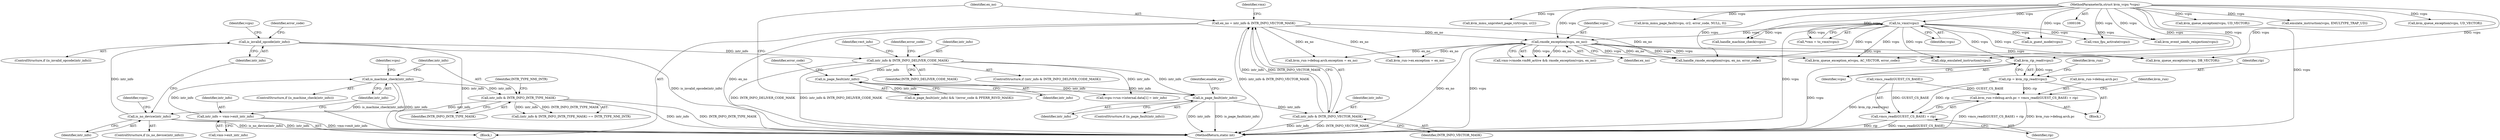 digraph "0_linux_ef85b67385436ddc1998f45f1d6a210f935b3388@pointer" {
"1000410" [label="(Call,kvm_rip_read(vcpu))"];
"1000310" [label="(Call,rmode_exception(vcpu, ex_no))"];
"1000112" [label="(Call,to_vmx(vcpu))"];
"1000107" [label="(MethodParameterIn,struct kvm_vcpu *vcpu)"];
"1000298" [label="(Call,ex_no = intr_info & INTR_INFO_VECTOR_MASK)"];
"1000300" [label="(Call,intr_info & INTR_INFO_VECTOR_MASK)"];
"1000273" [label="(Call,is_page_fault(intr_info))"];
"1000205" [label="(Call,is_page_fault(intr_info))"];
"1000191" [label="(Call,intr_info & INTR_INFO_DELIVER_CODE_MASK)"];
"1000161" [label="(Call,is_invalid_opcode(intr_info))"];
"1000153" [label="(Call,is_no_device(intr_info))"];
"1000146" [label="(Call,intr_info & INTR_INFO_INTR_TYPE_MASK)"];
"1000139" [label="(Call,is_machine_check(intr_info))"];
"1000133" [label="(Call,intr_info = vmx->exit_intr_info)"];
"1000408" [label="(Call,rip = kvm_rip_read(vcpu))"];
"1000412" [label="(Call,kvm_run->debug.arch.pc = vmcs_readl(GUEST_CS_BASE) + rip)"];
"1000420" [label="(Call,vmcs_readl(GUEST_CS_BASE) + rip)"];
"1000457" [label="(MethodReturn,static int)"];
"1000168" [label="(Call,kvm_queue_exception(vcpu, UD_VECTOR))"];
"1000205" [label="(Call,is_page_fault(intr_info))"];
"1000154" [label="(Identifier,intr_info)"];
"1000142" [label="(Call,handle_machine_check(vcpu))"];
"1000201" [label="(Identifier,vect_info)"];
"1000135" [label="(Call,vmx->exit_intr_info)"];
"1000148" [label="(Identifier,INTR_INFO_INTR_TYPE_MASK)"];
"1000195" [label="(Identifier,error_code)"];
"1000138" [label="(ControlStructure,if (is_machine_check(intr_info)))"];
"1000190" [label="(ControlStructure,if (intr_info & INTR_INFO_DELIVER_CODE_MASK))"];
"1000274" [label="(Identifier,intr_info)"];
"1000440" [label="(Call,kvm_run->ex.exception = ex_no)"];
"1000112" [label="(Call,to_vmx(vcpu))"];
"1000110" [label="(Call,*vmx = to_vmx(vcpu))"];
"1000175" [label="(Call,emulate_instruction(vcpu, EMULTYPE_TRAP_UD))"];
"1000193" [label="(Identifier,INTR_INFO_DELIVER_CODE_MASK)"];
"1000182" [label="(Call,kvm_queue_exception(vcpu, UD_VECTOR))"];
"1000416" [label="(Identifier,kvm_run)"];
"1000149" [label="(Identifier,INTR_TYPE_NMI_INTR)"];
"1000302" [label="(Identifier,INTR_INFO_VECTOR_MASK)"];
"1000320" [label="(Block,)"];
"1000301" [label="(Identifier,intr_info)"];
"1000298" [label="(Call,ex_no = intr_info & INTR_INFO_VECTOR_MASK)"];
"1000322" [label="(Call,kvm_queue_exception_e(vcpu, AC_VECTOR, error_code))"];
"1000364" [label="(Call,skip_emulated_instruction(vcpu))"];
"1000113" [label="(Identifier,vcpu)"];
"1000139" [label="(Call,is_machine_check(intr_info))"];
"1000409" [label="(Identifier,rip)"];
"1000307" [label="(Identifier,vmx)"];
"1000311" [label="(Identifier,vcpu)"];
"1000108" [label="(Block,)"];
"1000206" [label="(Identifier,intr_info)"];
"1000166" [label="(Identifier,vcpu)"];
"1000277" [label="(Identifier,enable_ept)"];
"1000152" [label="(ControlStructure,if (is_no_device(intr_info)))"];
"1000192" [label="(Identifier,intr_info)"];
"1000366" [label="(Call,kvm_queue_exception(vcpu, DB_VECTOR))"];
"1000140" [label="(Identifier,intr_info)"];
"1000413" [label="(Call,kvm_run->debug.arch.pc)"];
"1000408" [label="(Call,rip = kvm_rip_read(vcpu))"];
"1000209" [label="(Identifier,error_code)"];
"1000162" [label="(Identifier,intr_info)"];
"1000411" [label="(Identifier,vcpu)"];
"1000145" [label="(Call,(intr_info & INTR_INFO_INTR_TYPE_MASK) == INTR_TYPE_NMI_INTR)"];
"1000299" [label="(Identifier,ex_no)"];
"1000161" [label="(Call,is_invalid_opcode(intr_info))"];
"1000421" [label="(Call,vmcs_readl(GUEST_CS_BASE))"];
"1000410" [label="(Call,kvm_rip_read(vcpu))"];
"1000288" [label="(Call,kvm_mmu_unprotect_page_virt(vcpu, cr2))"];
"1000272" [label="(ControlStructure,if (is_page_fault(intr_info)))"];
"1000204" [label="(Call,is_page_fault(intr_info) && !(error_code & PFERR_RSVD_MASK))"];
"1000153" [label="(Call,is_no_device(intr_info))"];
"1000143" [label="(Identifier,vcpu)"];
"1000107" [label="(MethodParameterIn,struct kvm_vcpu *vcpu)"];
"1000248" [label="(Call,vcpu->run->internal.data[1] = intr_info)"];
"1000424" [label="(Call,kvm_run->debug.arch.exception = ex_no)"];
"1000160" [label="(ControlStructure,if (is_invalid_opcode(intr_info)))"];
"1000428" [label="(Identifier,kvm_run)"];
"1000412" [label="(Call,kvm_run->debug.arch.pc = vmcs_readl(GUEST_CS_BASE) + rip)"];
"1000165" [label="(Call,is_guest_mode(vcpu))"];
"1000292" [label="(Call,kvm_mmu_page_fault(vcpu, cr2, error_code, NULL, 0))"];
"1000146" [label="(Call,intr_info & INTR_INFO_INTR_TYPE_MASK)"];
"1000310" [label="(Call,rmode_exception(vcpu, ex_no))"];
"1000156" [label="(Call,vmx_fpu_activate(vcpu))"];
"1000286" [label="(Call,kvm_event_needs_reinjection(vcpu))"];
"1000304" [label="(Call,vmx->rmode.vm86_active && rmode_exception(vcpu, ex_no))"];
"1000273" [label="(Call,is_page_fault(intr_info))"];
"1000420" [label="(Call,vmcs_readl(GUEST_CS_BASE) + rip)"];
"1000133" [label="(Call,intr_info = vmx->exit_intr_info)"];
"1000191" [label="(Call,intr_info & INTR_INFO_DELIVER_CODE_MASK)"];
"1000147" [label="(Identifier,intr_info)"];
"1000157" [label="(Identifier,vcpu)"];
"1000134" [label="(Identifier,intr_info)"];
"1000423" [label="(Identifier,rip)"];
"1000314" [label="(Call,handle_rmode_exception(vcpu, ex_no, error_code))"];
"1000188" [label="(Identifier,error_code)"];
"1000312" [label="(Identifier,ex_no)"];
"1000300" [label="(Call,intr_info & INTR_INFO_VECTOR_MASK)"];
"1000410" -> "1000408"  [label="AST: "];
"1000410" -> "1000411"  [label="CFG: "];
"1000411" -> "1000410"  [label="AST: "];
"1000408" -> "1000410"  [label="CFG: "];
"1000410" -> "1000457"  [label="DDG: vcpu"];
"1000410" -> "1000408"  [label="DDG: vcpu"];
"1000310" -> "1000410"  [label="DDG: vcpu"];
"1000112" -> "1000410"  [label="DDG: vcpu"];
"1000107" -> "1000410"  [label="DDG: vcpu"];
"1000310" -> "1000304"  [label="AST: "];
"1000310" -> "1000312"  [label="CFG: "];
"1000311" -> "1000310"  [label="AST: "];
"1000312" -> "1000310"  [label="AST: "];
"1000304" -> "1000310"  [label="CFG: "];
"1000310" -> "1000457"  [label="DDG: ex_no"];
"1000310" -> "1000457"  [label="DDG: vcpu"];
"1000310" -> "1000304"  [label="DDG: vcpu"];
"1000310" -> "1000304"  [label="DDG: ex_no"];
"1000112" -> "1000310"  [label="DDG: vcpu"];
"1000107" -> "1000310"  [label="DDG: vcpu"];
"1000298" -> "1000310"  [label="DDG: ex_no"];
"1000310" -> "1000314"  [label="DDG: vcpu"];
"1000310" -> "1000314"  [label="DDG: ex_no"];
"1000310" -> "1000322"  [label="DDG: vcpu"];
"1000310" -> "1000364"  [label="DDG: vcpu"];
"1000310" -> "1000366"  [label="DDG: vcpu"];
"1000310" -> "1000424"  [label="DDG: ex_no"];
"1000310" -> "1000440"  [label="DDG: ex_no"];
"1000112" -> "1000110"  [label="AST: "];
"1000112" -> "1000113"  [label="CFG: "];
"1000113" -> "1000112"  [label="AST: "];
"1000110" -> "1000112"  [label="CFG: "];
"1000112" -> "1000457"  [label="DDG: vcpu"];
"1000112" -> "1000110"  [label="DDG: vcpu"];
"1000107" -> "1000112"  [label="DDG: vcpu"];
"1000112" -> "1000142"  [label="DDG: vcpu"];
"1000112" -> "1000156"  [label="DDG: vcpu"];
"1000112" -> "1000165"  [label="DDG: vcpu"];
"1000112" -> "1000286"  [label="DDG: vcpu"];
"1000112" -> "1000314"  [label="DDG: vcpu"];
"1000112" -> "1000322"  [label="DDG: vcpu"];
"1000112" -> "1000364"  [label="DDG: vcpu"];
"1000112" -> "1000366"  [label="DDG: vcpu"];
"1000107" -> "1000106"  [label="AST: "];
"1000107" -> "1000457"  [label="DDG: vcpu"];
"1000107" -> "1000142"  [label="DDG: vcpu"];
"1000107" -> "1000156"  [label="DDG: vcpu"];
"1000107" -> "1000165"  [label="DDG: vcpu"];
"1000107" -> "1000168"  [label="DDG: vcpu"];
"1000107" -> "1000175"  [label="DDG: vcpu"];
"1000107" -> "1000182"  [label="DDG: vcpu"];
"1000107" -> "1000286"  [label="DDG: vcpu"];
"1000107" -> "1000288"  [label="DDG: vcpu"];
"1000107" -> "1000292"  [label="DDG: vcpu"];
"1000107" -> "1000314"  [label="DDG: vcpu"];
"1000107" -> "1000322"  [label="DDG: vcpu"];
"1000107" -> "1000364"  [label="DDG: vcpu"];
"1000107" -> "1000366"  [label="DDG: vcpu"];
"1000298" -> "1000108"  [label="AST: "];
"1000298" -> "1000300"  [label="CFG: "];
"1000299" -> "1000298"  [label="AST: "];
"1000300" -> "1000298"  [label="AST: "];
"1000307" -> "1000298"  [label="CFG: "];
"1000298" -> "1000457"  [label="DDG: ex_no"];
"1000298" -> "1000457"  [label="DDG: intr_info & INTR_INFO_VECTOR_MASK"];
"1000300" -> "1000298"  [label="DDG: intr_info"];
"1000300" -> "1000298"  [label="DDG: INTR_INFO_VECTOR_MASK"];
"1000298" -> "1000314"  [label="DDG: ex_no"];
"1000298" -> "1000424"  [label="DDG: ex_no"];
"1000298" -> "1000440"  [label="DDG: ex_no"];
"1000300" -> "1000302"  [label="CFG: "];
"1000301" -> "1000300"  [label="AST: "];
"1000302" -> "1000300"  [label="AST: "];
"1000300" -> "1000457"  [label="DDG: intr_info"];
"1000300" -> "1000457"  [label="DDG: INTR_INFO_VECTOR_MASK"];
"1000273" -> "1000300"  [label="DDG: intr_info"];
"1000273" -> "1000272"  [label="AST: "];
"1000273" -> "1000274"  [label="CFG: "];
"1000274" -> "1000273"  [label="AST: "];
"1000277" -> "1000273"  [label="CFG: "];
"1000299" -> "1000273"  [label="CFG: "];
"1000273" -> "1000457"  [label="DDG: intr_info"];
"1000273" -> "1000457"  [label="DDG: is_page_fault(intr_info)"];
"1000205" -> "1000273"  [label="DDG: intr_info"];
"1000191" -> "1000273"  [label="DDG: intr_info"];
"1000205" -> "1000204"  [label="AST: "];
"1000205" -> "1000206"  [label="CFG: "];
"1000206" -> "1000205"  [label="AST: "];
"1000209" -> "1000205"  [label="CFG: "];
"1000204" -> "1000205"  [label="CFG: "];
"1000205" -> "1000204"  [label="DDG: intr_info"];
"1000191" -> "1000205"  [label="DDG: intr_info"];
"1000205" -> "1000248"  [label="DDG: intr_info"];
"1000191" -> "1000190"  [label="AST: "];
"1000191" -> "1000193"  [label="CFG: "];
"1000192" -> "1000191"  [label="AST: "];
"1000193" -> "1000191"  [label="AST: "];
"1000195" -> "1000191"  [label="CFG: "];
"1000201" -> "1000191"  [label="CFG: "];
"1000191" -> "1000457"  [label="DDG: intr_info & INTR_INFO_DELIVER_CODE_MASK"];
"1000191" -> "1000457"  [label="DDG: INTR_INFO_DELIVER_CODE_MASK"];
"1000161" -> "1000191"  [label="DDG: intr_info"];
"1000191" -> "1000248"  [label="DDG: intr_info"];
"1000161" -> "1000160"  [label="AST: "];
"1000161" -> "1000162"  [label="CFG: "];
"1000162" -> "1000161"  [label="AST: "];
"1000166" -> "1000161"  [label="CFG: "];
"1000188" -> "1000161"  [label="CFG: "];
"1000161" -> "1000457"  [label="DDG: intr_info"];
"1000161" -> "1000457"  [label="DDG: is_invalid_opcode(intr_info)"];
"1000153" -> "1000161"  [label="DDG: intr_info"];
"1000153" -> "1000152"  [label="AST: "];
"1000153" -> "1000154"  [label="CFG: "];
"1000154" -> "1000153"  [label="AST: "];
"1000157" -> "1000153"  [label="CFG: "];
"1000162" -> "1000153"  [label="CFG: "];
"1000153" -> "1000457"  [label="DDG: is_no_device(intr_info)"];
"1000153" -> "1000457"  [label="DDG: intr_info"];
"1000146" -> "1000153"  [label="DDG: intr_info"];
"1000146" -> "1000145"  [label="AST: "];
"1000146" -> "1000148"  [label="CFG: "];
"1000147" -> "1000146"  [label="AST: "];
"1000148" -> "1000146"  [label="AST: "];
"1000149" -> "1000146"  [label="CFG: "];
"1000146" -> "1000457"  [label="DDG: INTR_INFO_INTR_TYPE_MASK"];
"1000146" -> "1000457"  [label="DDG: intr_info"];
"1000146" -> "1000145"  [label="DDG: intr_info"];
"1000146" -> "1000145"  [label="DDG: INTR_INFO_INTR_TYPE_MASK"];
"1000139" -> "1000146"  [label="DDG: intr_info"];
"1000139" -> "1000138"  [label="AST: "];
"1000139" -> "1000140"  [label="CFG: "];
"1000140" -> "1000139"  [label="AST: "];
"1000143" -> "1000139"  [label="CFG: "];
"1000147" -> "1000139"  [label="CFG: "];
"1000139" -> "1000457"  [label="DDG: is_machine_check(intr_info)"];
"1000139" -> "1000457"  [label="DDG: intr_info"];
"1000133" -> "1000139"  [label="DDG: intr_info"];
"1000133" -> "1000108"  [label="AST: "];
"1000133" -> "1000135"  [label="CFG: "];
"1000134" -> "1000133"  [label="AST: "];
"1000135" -> "1000133"  [label="AST: "];
"1000140" -> "1000133"  [label="CFG: "];
"1000133" -> "1000457"  [label="DDG: vmx->exit_intr_info"];
"1000408" -> "1000320"  [label="AST: "];
"1000409" -> "1000408"  [label="AST: "];
"1000416" -> "1000408"  [label="CFG: "];
"1000408" -> "1000457"  [label="DDG: kvm_rip_read(vcpu)"];
"1000408" -> "1000412"  [label="DDG: rip"];
"1000408" -> "1000420"  [label="DDG: rip"];
"1000412" -> "1000320"  [label="AST: "];
"1000412" -> "1000420"  [label="CFG: "];
"1000413" -> "1000412"  [label="AST: "];
"1000420" -> "1000412"  [label="AST: "];
"1000428" -> "1000412"  [label="CFG: "];
"1000412" -> "1000457"  [label="DDG: vmcs_readl(GUEST_CS_BASE) + rip"];
"1000412" -> "1000457"  [label="DDG: kvm_run->debug.arch.pc"];
"1000421" -> "1000412"  [label="DDG: GUEST_CS_BASE"];
"1000420" -> "1000423"  [label="CFG: "];
"1000421" -> "1000420"  [label="AST: "];
"1000423" -> "1000420"  [label="AST: "];
"1000420" -> "1000457"  [label="DDG: rip"];
"1000420" -> "1000457"  [label="DDG: vmcs_readl(GUEST_CS_BASE)"];
"1000421" -> "1000420"  [label="DDG: GUEST_CS_BASE"];
}
